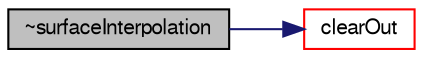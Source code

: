 digraph "~surfaceInterpolation"
{
  bgcolor="transparent";
  edge [fontname="FreeSans",fontsize="10",labelfontname="FreeSans",labelfontsize="10"];
  node [fontname="FreeSans",fontsize="10",shape=record];
  rankdir="LR";
  Node2 [label="~surfaceInterpolation",height=0.2,width=0.4,color="black", fillcolor="grey75", style="filled", fontcolor="black"];
  Node2 -> Node3 [color="midnightblue",fontsize="10",style="solid",fontname="FreeSans"];
  Node3 [label="clearOut",height=0.2,width=0.4,color="red",URL="$a23274.html#af320697688df08f1438d37a86bcaf25d",tooltip="Clear all geometry and addressing. "];
}
